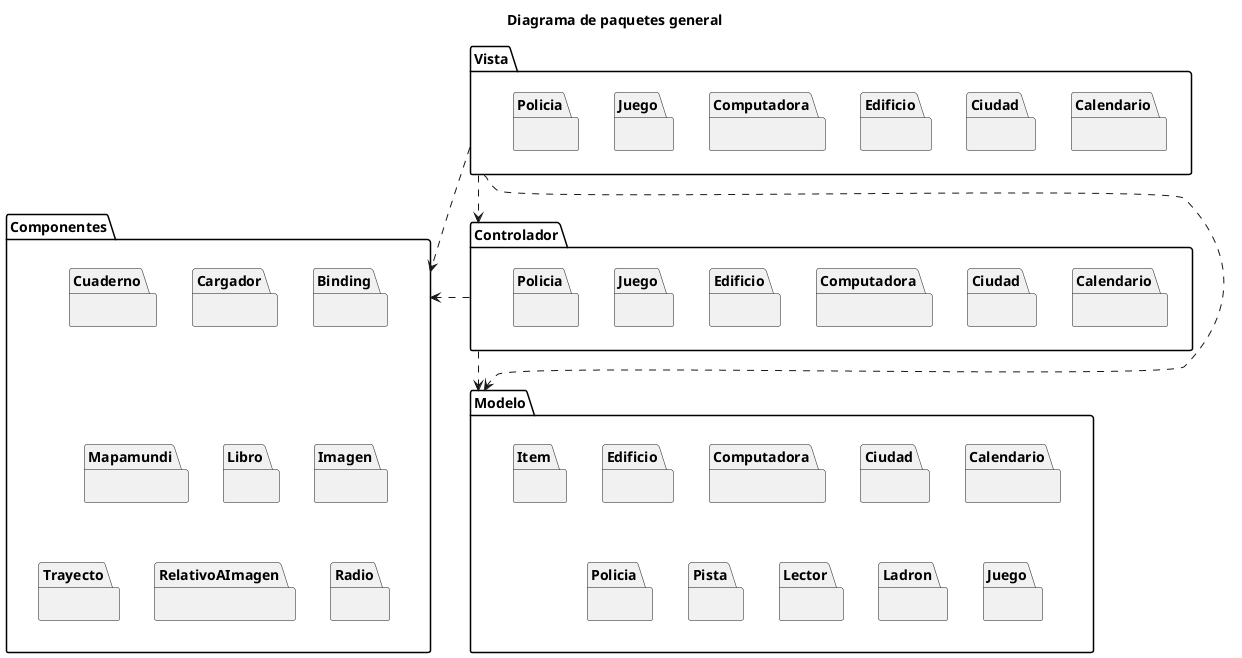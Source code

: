 @startuml

title Diagrama de paquetes general

package "Vista" as GUI {
    package Calendario as VCalendario {}
    package Ciudad as VCiudad {}
    package Edificio as VEdificio {}
    package Computadora as VComputadora {}
    package Juego as VJuego {}
    package Policia as VPolicia {}
}
 
package "Controlador" {
    package Calendario as CCalendario {} 
    package Ciudad as CCiudad {}
    package Computadora as CComputadora {}
    package Edificio as CEdificio {}
    package Juego as CJuego {}
    package Policia as CPolicia {}
} 

package Modelo {
    together {
        package Calendario {}
        package Ciudad {}
        package Computadora {}
        package Edificio {}
        package Item {}
    }
    together {
        package Juego {}
        package Ladron {}
        package Lector {}
        package Pista {}
        package Policia {}
    }
} 
Calendario .[hidden]. Juego

package "Componentes" {
    together {
        package Binding {}
        package Cargador {}
        package Cuaderno {}
    }
    together {
        package Imagen {}
        package Libro {}
        package Mapamundi {}
    }
    together {
        package Radio {}
        package RelativoAImagen {}
        package Trayecto {}
    }
}
Binding .[hidden]down. Imagen
Imagen .[hidden]down. Radio

GUI .down.> Controlador
GUI .down.> Modelo
GUI .right.> Componentes
Controlador .down.> Modelo
Controlador .right.> Componentes

Componentes .[hidden]down.> Modelo

@enduml
